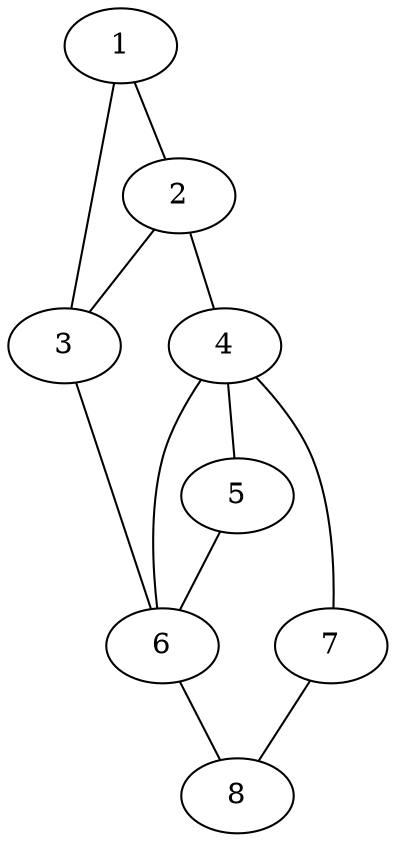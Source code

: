 graph premier_graph {
1 -- 2 ;
1 -- 3 ;
2 -- 3 ;
2 -- 4 ;
3 -- 6 ;
4 -- 5 ;
4 -- 6 ;
4 -- 7 ;
5 -- 6 ;
6 -- 8 ;
7 -- 8 ;
}